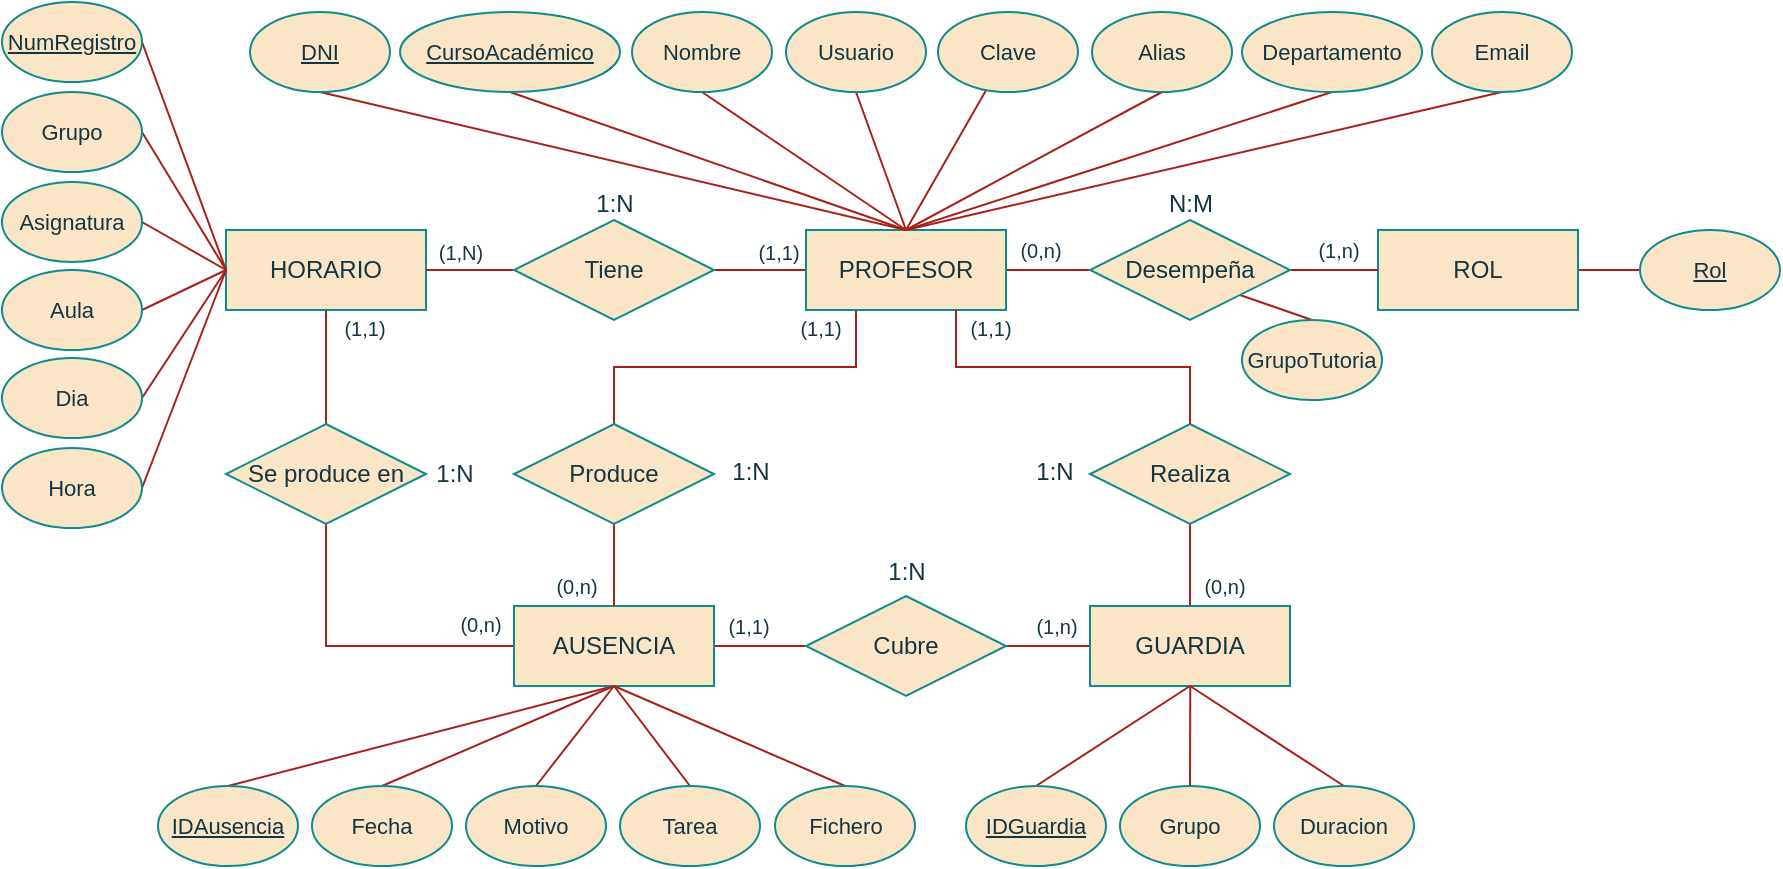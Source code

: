 <mxfile version="26.2.9">
  <diagram name="Página-1" id="VsU_qLbT5S_kWvRLyPEZ">
    <mxGraphModel dx="985" dy="529" grid="0" gridSize="10" guides="1" tooltips="1" connect="1" arrows="1" fold="1" page="1" pageScale="1" pageWidth="1169" pageHeight="827" math="0" shadow="0">
      <root>
        <mxCell id="0" />
        <mxCell id="1" parent="0" />
        <mxCell id="6TsfCFlxb-TRurDlvg3Q-43" value="" style="rounded=0;orthogonalLoop=1;jettySize=auto;html=1;endArrow=none;startFill=0;labelBackgroundColor=none;strokeColor=#A8201A;fontColor=default;" parent="1" source="6TsfCFlxb-TRurDlvg3Q-1" target="6TsfCFlxb-TRurDlvg3Q-37" edge="1">
          <mxGeometry relative="1" as="geometry" />
        </mxCell>
        <mxCell id="6TsfCFlxb-TRurDlvg3Q-49" value="" style="rounded=0;orthogonalLoop=1;jettySize=auto;html=1;endArrow=none;startFill=0;labelBackgroundColor=none;strokeColor=#A8201A;fontColor=default;" parent="1" source="6TsfCFlxb-TRurDlvg3Q-1" target="6TsfCFlxb-TRurDlvg3Q-42" edge="1">
          <mxGeometry relative="1" as="geometry" />
        </mxCell>
        <mxCell id="6TsfCFlxb-TRurDlvg3Q-72" style="edgeStyle=orthogonalEdgeStyle;rounded=0;orthogonalLoop=1;jettySize=auto;html=1;exitX=0.25;exitY=1;exitDx=0;exitDy=0;entryX=0.5;entryY=0;entryDx=0;entryDy=0;endArrow=none;startFill=0;labelBackgroundColor=none;strokeColor=#A8201A;fontColor=default;" parent="1" source="6TsfCFlxb-TRurDlvg3Q-1" target="6TsfCFlxb-TRurDlvg3Q-40" edge="1">
          <mxGeometry relative="1" as="geometry" />
        </mxCell>
        <mxCell id="6TsfCFlxb-TRurDlvg3Q-1" value="PROFESOR" style="rounded=0;whiteSpace=wrap;html=1;labelBackgroundColor=none;fillColor=#FAE5C7;strokeColor=#0F8B8D;fontColor=#143642;" parent="1" vertex="1">
          <mxGeometry x="563" y="302" width="100" height="40" as="geometry" />
        </mxCell>
        <mxCell id="6TsfCFlxb-TRurDlvg3Q-94" value="" style="rounded=0;orthogonalLoop=1;jettySize=auto;html=1;endArrow=none;startFill=0;labelBackgroundColor=none;strokeColor=#A8201A;fontColor=default;" parent="1" source="6TsfCFlxb-TRurDlvg3Q-3" target="6TsfCFlxb-TRurDlvg3Q-93" edge="1">
          <mxGeometry relative="1" as="geometry" />
        </mxCell>
        <mxCell id="6TsfCFlxb-TRurDlvg3Q-3" value="ROL" style="rounded=0;whiteSpace=wrap;html=1;labelBackgroundColor=none;fillColor=#FAE5C7;strokeColor=#0F8B8D;fontColor=#143642;" parent="1" vertex="1">
          <mxGeometry x="849" y="302" width="100" height="40" as="geometry" />
        </mxCell>
        <mxCell id="6TsfCFlxb-TRurDlvg3Q-79" value="" style="edgeStyle=orthogonalEdgeStyle;rounded=0;orthogonalLoop=1;jettySize=auto;html=1;endArrow=none;endFill=1;startFill=0;labelBackgroundColor=none;strokeColor=#A8201A;fontColor=default;" parent="1" source="6TsfCFlxb-TRurDlvg3Q-5" target="6TsfCFlxb-TRurDlvg3Q-41" edge="1">
          <mxGeometry relative="1" as="geometry" />
        </mxCell>
        <mxCell id="6TsfCFlxb-TRurDlvg3Q-5" value="HORARIO" style="rounded=0;whiteSpace=wrap;html=1;labelBackgroundColor=none;fillColor=#FAE5C7;strokeColor=#0F8B8D;fontColor=#143642;" parent="1" vertex="1">
          <mxGeometry x="273" y="302" width="100" height="40" as="geometry" />
        </mxCell>
        <mxCell id="6TsfCFlxb-TRurDlvg3Q-75" value="" style="edgeStyle=orthogonalEdgeStyle;rounded=0;orthogonalLoop=1;jettySize=auto;html=1;endArrow=none;endFill=1;startFill=0;labelBackgroundColor=none;strokeColor=#A8201A;fontColor=default;" parent="1" source="6TsfCFlxb-TRurDlvg3Q-7" target="6TsfCFlxb-TRurDlvg3Q-39" edge="1">
          <mxGeometry relative="1" as="geometry" />
        </mxCell>
        <mxCell id="6TsfCFlxb-TRurDlvg3Q-76" value="" style="edgeStyle=orthogonalEdgeStyle;rounded=0;orthogonalLoop=1;jettySize=auto;html=1;endArrow=none;endFill=1;startFill=0;labelBackgroundColor=none;strokeColor=#A8201A;fontColor=default;" parent="1" source="6TsfCFlxb-TRurDlvg3Q-7" target="6TsfCFlxb-TRurDlvg3Q-38" edge="1">
          <mxGeometry relative="1" as="geometry" />
        </mxCell>
        <mxCell id="6TsfCFlxb-TRurDlvg3Q-7" value="GUARDIA" style="rounded=0;whiteSpace=wrap;html=1;labelBackgroundColor=none;fillColor=#FAE5C7;strokeColor=#0F8B8D;fontColor=#143642;" parent="1" vertex="1">
          <mxGeometry x="705" y="490" width="100" height="40" as="geometry" />
        </mxCell>
        <mxCell id="6TsfCFlxb-TRurDlvg3Q-77" value="" style="edgeStyle=orthogonalEdgeStyle;rounded=0;orthogonalLoop=1;jettySize=auto;html=1;endArrow=none;endFill=1;startFill=0;labelBackgroundColor=none;strokeColor=#A8201A;fontColor=default;" parent="1" source="6TsfCFlxb-TRurDlvg3Q-9" target="6TsfCFlxb-TRurDlvg3Q-38" edge="1">
          <mxGeometry relative="1" as="geometry" />
        </mxCell>
        <mxCell id="6TsfCFlxb-TRurDlvg3Q-78" style="edgeStyle=orthogonalEdgeStyle;rounded=0;orthogonalLoop=1;jettySize=auto;html=1;exitX=0;exitY=0.5;exitDx=0;exitDy=0;entryX=0.5;entryY=1;entryDx=0;entryDy=0;endArrow=none;endFill=1;startFill=0;labelBackgroundColor=none;strokeColor=#A8201A;fontColor=default;" parent="1" source="6TsfCFlxb-TRurDlvg3Q-9" target="6TsfCFlxb-TRurDlvg3Q-41" edge="1">
          <mxGeometry relative="1" as="geometry" />
        </mxCell>
        <mxCell id="6TsfCFlxb-TRurDlvg3Q-103" style="rounded=0;orthogonalLoop=1;jettySize=auto;html=1;exitX=0.5;exitY=1;exitDx=0;exitDy=0;entryX=0.5;entryY=0;entryDx=0;entryDy=0;endArrow=none;startFill=0;labelBackgroundColor=none;strokeColor=#A8201A;fontColor=default;" parent="1" source="6TsfCFlxb-TRurDlvg3Q-9" target="6TsfCFlxb-TRurDlvg3Q-95" edge="1">
          <mxGeometry relative="1" as="geometry" />
        </mxCell>
        <mxCell id="6TsfCFlxb-TRurDlvg3Q-9" value="AUSENCIA" style="rounded=0;whiteSpace=wrap;html=1;labelBackgroundColor=none;fillColor=#FAE5C7;strokeColor=#0F8B8D;fontColor=#143642;" parent="1" vertex="1">
          <mxGeometry x="417" y="490" width="100" height="40" as="geometry" />
        </mxCell>
        <mxCell id="6TsfCFlxb-TRurDlvg3Q-28" style="rounded=0;orthogonalLoop=1;jettySize=auto;html=1;exitX=0.5;exitY=1;exitDx=0;exitDy=0;startArrow=none;startFill=0;endArrow=none;entryX=0.5;entryY=0;entryDx=0;entryDy=0;labelBackgroundColor=none;strokeColor=#A8201A;fontColor=default;" parent="1" source="6TsfCFlxb-TRurDlvg3Q-12" target="6TsfCFlxb-TRurDlvg3Q-1" edge="1">
          <mxGeometry relative="1" as="geometry">
            <mxPoint x="320" y="245" as="sourcePoint" />
          </mxGeometry>
        </mxCell>
        <mxCell id="6TsfCFlxb-TRurDlvg3Q-12" value="&lt;u&gt;DNI&lt;/u&gt;" style="ellipse;whiteSpace=wrap;html=1;fontSize=11;labelBackgroundColor=none;fillColor=#FAE5C7;strokeColor=#0F8B8D;fontColor=#143642;rounded=0;" parent="1" vertex="1">
          <mxGeometry x="285" y="193" width="70" height="40" as="geometry" />
        </mxCell>
        <mxCell id="6TsfCFlxb-TRurDlvg3Q-25" style="rounded=0;orthogonalLoop=1;jettySize=auto;html=1;exitX=0.5;exitY=1;exitDx=0;exitDy=0;startArrow=none;startFill=0;endArrow=none;entryX=0.5;entryY=0;entryDx=0;entryDy=0;labelBackgroundColor=none;strokeColor=#A8201A;fontColor=default;" parent="1" source="6TsfCFlxb-TRurDlvg3Q-13" target="6TsfCFlxb-TRurDlvg3Q-1" edge="1">
          <mxGeometry relative="1" as="geometry">
            <mxPoint x="613" y="300" as="targetPoint" />
          </mxGeometry>
        </mxCell>
        <mxCell id="6TsfCFlxb-TRurDlvg3Q-13" value="Nombre" style="ellipse;whiteSpace=wrap;html=1;fontSize=11;labelBackgroundColor=none;fillColor=#FAE5C7;strokeColor=#0F8B8D;fontColor=#143642;rounded=0;" parent="1" vertex="1">
          <mxGeometry x="476" y="193" width="70" height="40" as="geometry" />
        </mxCell>
        <mxCell id="6TsfCFlxb-TRurDlvg3Q-26" style="rounded=0;orthogonalLoop=1;jettySize=auto;html=1;exitX=0.5;exitY=1;exitDx=0;exitDy=0;startArrow=none;startFill=0;endArrow=none;entryX=0.5;entryY=0;entryDx=0;entryDy=0;labelBackgroundColor=none;strokeColor=#A8201A;fontColor=default;" parent="1" source="6TsfCFlxb-TRurDlvg3Q-14" target="6TsfCFlxb-TRurDlvg3Q-1" edge="1">
          <mxGeometry relative="1" as="geometry">
            <mxPoint x="613" y="300" as="targetPoint" />
          </mxGeometry>
        </mxCell>
        <mxCell id="6TsfCFlxb-TRurDlvg3Q-14" value="Usuario" style="ellipse;whiteSpace=wrap;html=1;fontSize=11;labelBackgroundColor=none;fillColor=#FAE5C7;strokeColor=#0F8B8D;fontColor=#143642;rounded=0;" parent="1" vertex="1">
          <mxGeometry x="553" y="193" width="70" height="40" as="geometry" />
        </mxCell>
        <mxCell id="6TsfCFlxb-TRurDlvg3Q-30" value="" style="rounded=0;orthogonalLoop=1;jettySize=auto;html=1;endArrow=none;startFill=0;entryX=0.5;entryY=0;entryDx=0;entryDy=0;labelBackgroundColor=none;strokeColor=#A8201A;fontColor=default;" parent="1" source="6TsfCFlxb-TRurDlvg3Q-15" target="6TsfCFlxb-TRurDlvg3Q-1" edge="1">
          <mxGeometry relative="1" as="geometry" />
        </mxCell>
        <mxCell id="6TsfCFlxb-TRurDlvg3Q-15" value="Clave" style="ellipse;whiteSpace=wrap;html=1;fontSize=11;labelBackgroundColor=none;fillColor=#FAE5C7;strokeColor=#0F8B8D;fontColor=#143642;rounded=0;" parent="1" vertex="1">
          <mxGeometry x="629" y="193" width="70" height="40" as="geometry" />
        </mxCell>
        <mxCell id="6TsfCFlxb-TRurDlvg3Q-24" style="rounded=0;orthogonalLoop=1;jettySize=auto;html=1;exitX=0.5;exitY=1;exitDx=0;exitDy=0;startArrow=none;startFill=0;endArrow=none;entryX=0.5;entryY=0;entryDx=0;entryDy=0;labelBackgroundColor=none;strokeColor=#A8201A;fontColor=default;" parent="1" source="6TsfCFlxb-TRurDlvg3Q-16" target="6TsfCFlxb-TRurDlvg3Q-1" edge="1">
          <mxGeometry relative="1" as="geometry">
            <mxPoint x="613" y="300" as="targetPoint" />
          </mxGeometry>
        </mxCell>
        <mxCell id="6TsfCFlxb-TRurDlvg3Q-16" value="&lt;u&gt;CursoAcadémico&lt;/u&gt;" style="ellipse;whiteSpace=wrap;html=1;fontSize=11;labelBackgroundColor=none;fillColor=#FAE5C7;strokeColor=#0F8B8D;fontColor=#143642;rounded=0;" parent="1" vertex="1">
          <mxGeometry x="360" y="193" width="110" height="40" as="geometry" />
        </mxCell>
        <mxCell id="6TsfCFlxb-TRurDlvg3Q-34" style="rounded=0;orthogonalLoop=1;jettySize=auto;html=1;exitX=0.5;exitY=1;exitDx=0;exitDy=0;entryX=0.5;entryY=0;entryDx=0;entryDy=0;endArrow=none;startFill=0;strokeColor=#A8201A;labelBackgroundColor=none;fontColor=default;" parent="1" source="6TsfCFlxb-TRurDlvg3Q-17" target="6TsfCFlxb-TRurDlvg3Q-1" edge="1">
          <mxGeometry relative="1" as="geometry" />
        </mxCell>
        <mxCell id="6TsfCFlxb-TRurDlvg3Q-17" value="Email" style="ellipse;whiteSpace=wrap;html=1;strokeColor=#0F8B8D;fontColor=#143642;fontSize=11;labelBackgroundColor=none;fillColor=#FAE5C7;rounded=0;" parent="1" vertex="1">
          <mxGeometry x="876" y="193" width="70" height="40" as="geometry" />
        </mxCell>
        <mxCell id="6TsfCFlxb-TRurDlvg3Q-33" style="rounded=0;orthogonalLoop=1;jettySize=auto;html=1;exitX=0.5;exitY=1;exitDx=0;exitDy=0;entryX=0.5;entryY=0;entryDx=0;entryDy=0;endArrow=none;startFill=0;strokeColor=#A8201A;labelBackgroundColor=none;fontColor=default;" parent="1" source="6TsfCFlxb-TRurDlvg3Q-18" target="6TsfCFlxb-TRurDlvg3Q-1" edge="1">
          <mxGeometry relative="1" as="geometry" />
        </mxCell>
        <mxCell id="6TsfCFlxb-TRurDlvg3Q-18" value="Departamento" style="ellipse;whiteSpace=wrap;html=1;strokeColor=#0F8B8D;fontColor=#143642;fontSize=11;labelBackgroundColor=none;fillColor=#FAE5C7;rounded=0;" parent="1" vertex="1">
          <mxGeometry x="781" y="193" width="90" height="40" as="geometry" />
        </mxCell>
        <mxCell id="6TsfCFlxb-TRurDlvg3Q-32" style="rounded=0;orthogonalLoop=1;jettySize=auto;html=1;exitX=0.5;exitY=1;exitDx=0;exitDy=0;entryX=0.5;entryY=0;entryDx=0;entryDy=0;endArrow=none;startFill=0;labelBackgroundColor=none;strokeColor=#A8201A;fontColor=default;" parent="1" source="6TsfCFlxb-TRurDlvg3Q-20" target="6TsfCFlxb-TRurDlvg3Q-1" edge="1">
          <mxGeometry relative="1" as="geometry" />
        </mxCell>
        <mxCell id="6TsfCFlxb-TRurDlvg3Q-20" value="Alias" style="ellipse;whiteSpace=wrap;html=1;fontSize=11;labelBackgroundColor=none;fillColor=#FAE5C7;strokeColor=#0F8B8D;fontColor=#143642;rounded=0;" parent="1" vertex="1">
          <mxGeometry x="706" y="193" width="70" height="40" as="geometry" />
        </mxCell>
        <mxCell id="6TsfCFlxb-TRurDlvg3Q-44" style="rounded=0;orthogonalLoop=1;jettySize=auto;html=1;exitX=1;exitY=0.5;exitDx=0;exitDy=0;entryX=0;entryY=0.5;entryDx=0;entryDy=0;endArrow=none;startFill=0;labelBackgroundColor=none;strokeColor=#A8201A;fontColor=default;" parent="1" source="6TsfCFlxb-TRurDlvg3Q-37" target="6TsfCFlxb-TRurDlvg3Q-3" edge="1">
          <mxGeometry relative="1" as="geometry" />
        </mxCell>
        <mxCell id="6TsfCFlxb-TRurDlvg3Q-118" style="rounded=0;orthogonalLoop=1;jettySize=auto;html=1;exitX=1;exitY=1;exitDx=0;exitDy=0;entryX=0.5;entryY=0;entryDx=0;entryDy=0;endArrow=none;startFill=0;strokeColor=#A8201A;" parent="1" source="6TsfCFlxb-TRurDlvg3Q-37" target="6TsfCFlxb-TRurDlvg3Q-117" edge="1">
          <mxGeometry relative="1" as="geometry" />
        </mxCell>
        <mxCell id="6TsfCFlxb-TRurDlvg3Q-37" value="Desempeña" style="rhombus;whiteSpace=wrap;html=1;labelBackgroundColor=none;fillColor=#FAE5C7;strokeColor=#0F8B8D;fontColor=#143642;rounded=0;" parent="1" vertex="1">
          <mxGeometry x="705" y="297" width="100" height="50" as="geometry" />
        </mxCell>
        <mxCell id="6TsfCFlxb-TRurDlvg3Q-38" value="Cubre" style="rhombus;whiteSpace=wrap;html=1;labelBackgroundColor=none;fillColor=#FAE5C7;strokeColor=#0F8B8D;fontColor=#143642;rounded=0;" parent="1" vertex="1">
          <mxGeometry x="563" y="485" width="100" height="50" as="geometry" />
        </mxCell>
        <mxCell id="6TsfCFlxb-TRurDlvg3Q-39" value="Realiza" style="rhombus;whiteSpace=wrap;html=1;labelBackgroundColor=none;fillColor=#FAE5C7;strokeColor=#0F8B8D;fontColor=#143642;rounded=0;" parent="1" vertex="1">
          <mxGeometry x="705" y="399" width="100" height="50" as="geometry" />
        </mxCell>
        <mxCell id="6TsfCFlxb-TRurDlvg3Q-74" value="" style="edgeStyle=orthogonalEdgeStyle;rounded=0;orthogonalLoop=1;jettySize=auto;html=1;endArrow=none;endFill=1;startFill=0;labelBackgroundColor=none;strokeColor=#A8201A;fontColor=default;" parent="1" source="6TsfCFlxb-TRurDlvg3Q-40" target="6TsfCFlxb-TRurDlvg3Q-9" edge="1">
          <mxGeometry relative="1" as="geometry" />
        </mxCell>
        <mxCell id="6TsfCFlxb-TRurDlvg3Q-40" value="Produce" style="rhombus;whiteSpace=wrap;html=1;labelBackgroundColor=none;fillColor=#FAE5C7;strokeColor=#0F8B8D;fontColor=#143642;rounded=0;" parent="1" vertex="1">
          <mxGeometry x="417" y="399" width="100" height="50" as="geometry" />
        </mxCell>
        <mxCell id="6TsfCFlxb-TRurDlvg3Q-41" value="Se produce en" style="rhombus;whiteSpace=wrap;html=1;labelBackgroundColor=none;fillColor=#FAE5C7;strokeColor=#0F8B8D;fontColor=#143642;rounded=0;" parent="1" vertex="1">
          <mxGeometry x="273" y="399" width="100" height="50" as="geometry" />
        </mxCell>
        <mxCell id="6TsfCFlxb-TRurDlvg3Q-50" value="" style="rounded=0;orthogonalLoop=1;jettySize=auto;html=1;endArrow=none;startFill=0;labelBackgroundColor=none;strokeColor=#A8201A;fontColor=default;" parent="1" source="6TsfCFlxb-TRurDlvg3Q-42" target="6TsfCFlxb-TRurDlvg3Q-5" edge="1">
          <mxGeometry relative="1" as="geometry" />
        </mxCell>
        <mxCell id="6TsfCFlxb-TRurDlvg3Q-42" value="Tiene" style="rhombus;whiteSpace=wrap;html=1;labelBackgroundColor=none;fillColor=#FAE5C7;strokeColor=#0F8B8D;fontColor=#143642;rounded=0;" parent="1" vertex="1">
          <mxGeometry x="417" y="297" width="100" height="50" as="geometry" />
        </mxCell>
        <mxCell id="6TsfCFlxb-TRurDlvg3Q-45" value="&lt;font style=&quot;font-size: 10px;&quot;&gt;(1,n)&lt;/font&gt;" style="text;html=1;align=center;verticalAlign=middle;whiteSpace=wrap;rounded=0;labelBackgroundColor=none;fontColor=#143642;" parent="1" vertex="1">
          <mxGeometry x="812" y="303.5" width="35" height="17" as="geometry" />
        </mxCell>
        <mxCell id="6TsfCFlxb-TRurDlvg3Q-47" value="&lt;font style=&quot;font-size: 10px;&quot;&gt;(0,n)&lt;/font&gt;" style="text;html=1;align=center;verticalAlign=middle;whiteSpace=wrap;rounded=0;labelBackgroundColor=none;fontColor=#143642;" parent="1" vertex="1">
          <mxGeometry x="663" y="303.5" width="35" height="17" as="geometry" />
        </mxCell>
        <mxCell id="6TsfCFlxb-TRurDlvg3Q-48" value="1:N" style="text;html=1;align=center;verticalAlign=middle;whiteSpace=wrap;rounded=0;labelBackgroundColor=none;fontColor=#143642;" parent="1" vertex="1">
          <mxGeometry x="449.5" y="280" width="35" height="17" as="geometry" />
        </mxCell>
        <mxCell id="6TsfCFlxb-TRurDlvg3Q-51" value="&lt;font style=&quot;font-size: 10px;&quot;&gt;(1,1)&lt;/font&gt;" style="text;html=1;align=center;verticalAlign=middle;whiteSpace=wrap;rounded=0;labelBackgroundColor=none;fontColor=#143642;" parent="1" vertex="1">
          <mxGeometry x="532" y="304.5" width="35" height="17" as="geometry" />
        </mxCell>
        <mxCell id="6TsfCFlxb-TRurDlvg3Q-52" value="&lt;font style=&quot;font-size: 10px;&quot;&gt;(1,N)&lt;/font&gt;" style="text;html=1;align=center;verticalAlign=middle;whiteSpace=wrap;rounded=0;labelBackgroundColor=none;fontColor=#143642;" parent="1" vertex="1">
          <mxGeometry x="373" y="304.5" width="35" height="17" as="geometry" />
        </mxCell>
        <mxCell id="6TsfCFlxb-TRurDlvg3Q-53" value="N:M" style="text;html=1;align=center;verticalAlign=middle;whiteSpace=wrap;rounded=0;labelBackgroundColor=none;fontColor=#143642;" parent="1" vertex="1">
          <mxGeometry x="737.5" y="280" width="35" height="17" as="geometry" />
        </mxCell>
        <mxCell id="6TsfCFlxb-TRurDlvg3Q-63" style="rounded=0;orthogonalLoop=1;jettySize=auto;html=1;exitX=1;exitY=0.5;exitDx=0;exitDy=0;entryX=0;entryY=0.5;entryDx=0;entryDy=0;endArrow=none;startFill=0;labelBackgroundColor=none;strokeColor=#A8201A;fontColor=default;" parent="1" source="6TsfCFlxb-TRurDlvg3Q-54" target="6TsfCFlxb-TRurDlvg3Q-5" edge="1">
          <mxGeometry relative="1" as="geometry" />
        </mxCell>
        <mxCell id="6TsfCFlxb-TRurDlvg3Q-54" value="&lt;u&gt;NumRegistro&lt;/u&gt;" style="ellipse;whiteSpace=wrap;html=1;fontSize=11;labelBackgroundColor=none;fillColor=#FAE5C7;strokeColor=#0F8B8D;fontColor=#143642;rounded=0;" parent="1" vertex="1">
          <mxGeometry x="161" y="188" width="70" height="40" as="geometry" />
        </mxCell>
        <mxCell id="6TsfCFlxb-TRurDlvg3Q-65" style="rounded=0;orthogonalLoop=1;jettySize=auto;html=1;exitX=1;exitY=0.5;exitDx=0;exitDy=0;entryX=0;entryY=0.5;entryDx=0;entryDy=0;endArrow=none;startFill=0;labelBackgroundColor=none;strokeColor=#A8201A;fontColor=default;" parent="1" source="6TsfCFlxb-TRurDlvg3Q-55" target="6TsfCFlxb-TRurDlvg3Q-5" edge="1">
          <mxGeometry relative="1" as="geometry" />
        </mxCell>
        <mxCell id="6TsfCFlxb-TRurDlvg3Q-55" value="Grupo" style="ellipse;whiteSpace=wrap;html=1;fontSize=11;labelBackgroundColor=none;fillColor=#FAE5C7;strokeColor=#0F8B8D;fontColor=#143642;rounded=0;" parent="1" vertex="1">
          <mxGeometry x="161" y="233" width="70" height="40" as="geometry" />
        </mxCell>
        <mxCell id="6TsfCFlxb-TRurDlvg3Q-67" style="rounded=0;orthogonalLoop=1;jettySize=auto;html=1;exitX=1;exitY=0.5;exitDx=0;exitDy=0;endArrow=none;startFill=0;entryX=0;entryY=0.5;entryDx=0;entryDy=0;labelBackgroundColor=none;strokeColor=#A8201A;fontColor=default;" parent="1" source="6TsfCFlxb-TRurDlvg3Q-57" target="6TsfCFlxb-TRurDlvg3Q-5" edge="1">
          <mxGeometry relative="1" as="geometry" />
        </mxCell>
        <mxCell id="6TsfCFlxb-TRurDlvg3Q-57" value="Asignatura" style="ellipse;whiteSpace=wrap;html=1;fontSize=11;labelBackgroundColor=none;fillColor=#FAE5C7;strokeColor=#0F8B8D;fontColor=#143642;rounded=0;" parent="1" vertex="1">
          <mxGeometry x="161" y="278" width="70" height="40" as="geometry" />
        </mxCell>
        <mxCell id="6TsfCFlxb-TRurDlvg3Q-68" style="rounded=0;orthogonalLoop=1;jettySize=auto;html=1;exitX=1;exitY=0.5;exitDx=0;exitDy=0;entryX=0;entryY=0.5;entryDx=0;entryDy=0;endArrow=none;startFill=0;labelBackgroundColor=none;strokeColor=#A8201A;fontColor=default;" parent="1" source="6TsfCFlxb-TRurDlvg3Q-58" target="6TsfCFlxb-TRurDlvg3Q-5" edge="1">
          <mxGeometry relative="1" as="geometry" />
        </mxCell>
        <mxCell id="6TsfCFlxb-TRurDlvg3Q-58" value="Aula" style="ellipse;whiteSpace=wrap;html=1;fontSize=11;labelBackgroundColor=none;fillColor=#FAE5C7;strokeColor=#0F8B8D;fontColor=#143642;rounded=0;" parent="1" vertex="1">
          <mxGeometry x="161" y="322" width="70" height="40" as="geometry" />
        </mxCell>
        <mxCell id="6TsfCFlxb-TRurDlvg3Q-69" style="rounded=0;orthogonalLoop=1;jettySize=auto;html=1;exitX=1;exitY=0.5;exitDx=0;exitDy=0;entryX=0;entryY=0.5;entryDx=0;entryDy=0;endArrow=none;startFill=0;labelBackgroundColor=none;strokeColor=#A8201A;fontColor=default;" parent="1" source="6TsfCFlxb-TRurDlvg3Q-59" target="6TsfCFlxb-TRurDlvg3Q-5" edge="1">
          <mxGeometry relative="1" as="geometry" />
        </mxCell>
        <mxCell id="6TsfCFlxb-TRurDlvg3Q-59" value="Dia" style="ellipse;whiteSpace=wrap;html=1;fontSize=11;labelBackgroundColor=none;fillColor=#FAE5C7;strokeColor=#0F8B8D;fontColor=#143642;rounded=0;" parent="1" vertex="1">
          <mxGeometry x="161" y="366" width="70" height="40" as="geometry" />
        </mxCell>
        <mxCell id="6TsfCFlxb-TRurDlvg3Q-70" style="rounded=0;orthogonalLoop=1;jettySize=auto;html=1;exitX=1;exitY=0.5;exitDx=0;exitDy=0;entryX=0;entryY=0.5;entryDx=0;entryDy=0;endArrow=none;startFill=0;labelBackgroundColor=none;strokeColor=#A8201A;fontColor=default;" parent="1" source="6TsfCFlxb-TRurDlvg3Q-60" target="6TsfCFlxb-TRurDlvg3Q-5" edge="1">
          <mxGeometry relative="1" as="geometry" />
        </mxCell>
        <mxCell id="6TsfCFlxb-TRurDlvg3Q-60" value="Hora" style="ellipse;whiteSpace=wrap;html=1;fontSize=11;labelBackgroundColor=none;fillColor=#FAE5C7;strokeColor=#0F8B8D;fontColor=#143642;rounded=0;" parent="1" vertex="1">
          <mxGeometry x="161" y="411" width="70" height="40" as="geometry" />
        </mxCell>
        <mxCell id="6TsfCFlxb-TRurDlvg3Q-73" style="edgeStyle=orthogonalEdgeStyle;rounded=0;orthogonalLoop=1;jettySize=auto;html=1;exitX=0.75;exitY=1;exitDx=0;exitDy=0;entryX=0.5;entryY=0;entryDx=0;entryDy=0;endArrow=none;startFill=0;labelBackgroundColor=none;strokeColor=#A8201A;fontColor=default;" parent="1" source="6TsfCFlxb-TRurDlvg3Q-1" target="6TsfCFlxb-TRurDlvg3Q-39" edge="1">
          <mxGeometry relative="1" as="geometry" />
        </mxCell>
        <mxCell id="6TsfCFlxb-TRurDlvg3Q-80" value="&lt;font style=&quot;font-size: 10px;&quot;&gt;(1,1)&lt;/font&gt;" style="text;html=1;align=center;verticalAlign=middle;whiteSpace=wrap;rounded=0;labelBackgroundColor=none;fontColor=#143642;" parent="1" vertex="1">
          <mxGeometry x="325" y="342" width="35" height="17" as="geometry" />
        </mxCell>
        <mxCell id="6TsfCFlxb-TRurDlvg3Q-81" value="&lt;font style=&quot;font-size: 10px;&quot;&gt;(0,n)&lt;/font&gt;" style="text;html=1;align=center;verticalAlign=middle;whiteSpace=wrap;rounded=0;labelBackgroundColor=none;fontColor=#143642;" parent="1" vertex="1">
          <mxGeometry x="383" y="490" width="35" height="17" as="geometry" />
        </mxCell>
        <mxCell id="6TsfCFlxb-TRurDlvg3Q-82" value="1:N" style="text;html=1;align=center;verticalAlign=middle;whiteSpace=wrap;rounded=0;labelBackgroundColor=none;fontColor=#143642;" parent="1" vertex="1">
          <mxGeometry x="370" y="415" width="35" height="17" as="geometry" />
        </mxCell>
        <mxCell id="6TsfCFlxb-TRurDlvg3Q-84" value="1:N" style="text;html=1;align=center;verticalAlign=middle;whiteSpace=wrap;rounded=0;labelBackgroundColor=none;fontColor=#143642;" parent="1" vertex="1">
          <mxGeometry x="596" y="464" width="35" height="17" as="geometry" />
        </mxCell>
        <mxCell id="6TsfCFlxb-TRurDlvg3Q-86" value="&lt;font style=&quot;font-size: 10px;&quot;&gt;(0,n)&lt;/font&gt;" style="text;html=1;align=center;verticalAlign=middle;whiteSpace=wrap;rounded=0;labelBackgroundColor=none;fontColor=#143642;" parent="1" vertex="1">
          <mxGeometry x="431" y="471.5" width="35" height="17" as="geometry" />
        </mxCell>
        <mxCell id="6TsfCFlxb-TRurDlvg3Q-87" value="&lt;font style=&quot;font-size: 10px;&quot;&gt;(1,1)&lt;/font&gt;" style="text;html=1;align=center;verticalAlign=middle;whiteSpace=wrap;rounded=0;labelBackgroundColor=none;fontColor=#143642;" parent="1" vertex="1">
          <mxGeometry x="553" y="342" width="35" height="17" as="geometry" />
        </mxCell>
        <mxCell id="6TsfCFlxb-TRurDlvg3Q-88" value="&lt;font style=&quot;font-size: 10px;&quot;&gt;(1,1)&lt;/font&gt;" style="text;html=1;align=center;verticalAlign=middle;whiteSpace=wrap;rounded=0;labelBackgroundColor=none;fontColor=#143642;" parent="1" vertex="1">
          <mxGeometry x="638" y="342" width="35" height="17" as="geometry" />
        </mxCell>
        <mxCell id="6TsfCFlxb-TRurDlvg3Q-89" value="&lt;font style=&quot;font-size: 10px;&quot;&gt;(0,n)&lt;/font&gt;" style="text;html=1;align=center;verticalAlign=middle;whiteSpace=wrap;rounded=0;labelBackgroundColor=none;fontColor=#143642;" parent="1" vertex="1">
          <mxGeometry x="755" y="471" width="35" height="17" as="geometry" />
        </mxCell>
        <mxCell id="6TsfCFlxb-TRurDlvg3Q-93" value="&lt;u&gt;Rol&lt;/u&gt;" style="ellipse;whiteSpace=wrap;html=1;fontSize=11;labelBackgroundColor=none;fillColor=#FAE5C7;strokeColor=#0F8B8D;fontColor=#143642;rounded=0;" parent="1" vertex="1">
          <mxGeometry x="980" y="302" width="70" height="40" as="geometry" />
        </mxCell>
        <mxCell id="6TsfCFlxb-TRurDlvg3Q-95" value="&lt;u&gt;IDAusencia&lt;/u&gt;" style="ellipse;whiteSpace=wrap;html=1;fontSize=11;labelBackgroundColor=none;fillColor=#FAE5C7;strokeColor=#0F8B8D;fontColor=#143642;rounded=0;" parent="1" vertex="1">
          <mxGeometry x="239" y="580" width="70" height="40" as="geometry" />
        </mxCell>
        <mxCell id="6TsfCFlxb-TRurDlvg3Q-104" style="rounded=0;orthogonalLoop=1;jettySize=auto;html=1;exitX=0.5;exitY=0;exitDx=0;exitDy=0;entryX=0.5;entryY=1;entryDx=0;entryDy=0;endArrow=none;startFill=0;labelBackgroundColor=none;strokeColor=#A8201A;fontColor=default;" parent="1" source="6TsfCFlxb-TRurDlvg3Q-96" target="6TsfCFlxb-TRurDlvg3Q-9" edge="1">
          <mxGeometry relative="1" as="geometry" />
        </mxCell>
        <mxCell id="6TsfCFlxb-TRurDlvg3Q-96" value="Fecha" style="ellipse;whiteSpace=wrap;html=1;fontSize=11;labelBackgroundColor=none;fillColor=#FAE5C7;strokeColor=#0F8B8D;fontColor=#143642;rounded=0;" parent="1" vertex="1">
          <mxGeometry x="316" y="580" width="70" height="40" as="geometry" />
        </mxCell>
        <mxCell id="6TsfCFlxb-TRurDlvg3Q-105" style="rounded=0;orthogonalLoop=1;jettySize=auto;html=1;exitX=0.5;exitY=0;exitDx=0;exitDy=0;entryX=0.5;entryY=1;entryDx=0;entryDy=0;endArrow=none;startFill=0;labelBackgroundColor=none;strokeColor=#A8201A;fontColor=default;" parent="1" source="6TsfCFlxb-TRurDlvg3Q-97" target="6TsfCFlxb-TRurDlvg3Q-9" edge="1">
          <mxGeometry relative="1" as="geometry" />
        </mxCell>
        <mxCell id="6TsfCFlxb-TRurDlvg3Q-97" value="Motivo" style="ellipse;whiteSpace=wrap;html=1;fontSize=11;labelBackgroundColor=none;fillColor=#FAE5C7;strokeColor=#0F8B8D;fontColor=#143642;rounded=0;" parent="1" vertex="1">
          <mxGeometry x="393" y="580" width="70" height="40" as="geometry" />
        </mxCell>
        <mxCell id="6TsfCFlxb-TRurDlvg3Q-106" style="rounded=0;orthogonalLoop=1;jettySize=auto;html=1;exitX=0.5;exitY=0;exitDx=0;exitDy=0;entryX=0.5;entryY=1;entryDx=0;entryDy=0;endArrow=none;startFill=0;labelBackgroundColor=none;strokeColor=#A8201A;fontColor=default;" parent="1" source="6TsfCFlxb-TRurDlvg3Q-98" target="6TsfCFlxb-TRurDlvg3Q-9" edge="1">
          <mxGeometry relative="1" as="geometry" />
        </mxCell>
        <mxCell id="6TsfCFlxb-TRurDlvg3Q-98" value="Fichero" style="ellipse;whiteSpace=wrap;html=1;fontSize=11;labelBackgroundColor=none;fillColor=#FAE5C7;strokeColor=#0F8B8D;fontColor=#143642;rounded=0;" parent="1" vertex="1">
          <mxGeometry x="547.5" y="580" width="70" height="40" as="geometry" />
        </mxCell>
        <mxCell id="6TsfCFlxb-TRurDlvg3Q-107" style="rounded=0;orthogonalLoop=1;jettySize=auto;html=1;exitX=0.5;exitY=0;exitDx=0;exitDy=0;endArrow=none;startFill=0;entryX=0.5;entryY=1;entryDx=0;entryDy=0;labelBackgroundColor=none;strokeColor=#A8201A;fontColor=default;" parent="1" source="6TsfCFlxb-TRurDlvg3Q-99" target="6TsfCFlxb-TRurDlvg3Q-7" edge="1">
          <mxGeometry relative="1" as="geometry" />
        </mxCell>
        <mxCell id="6TsfCFlxb-TRurDlvg3Q-99" value="&lt;u&gt;IDGuardia&lt;/u&gt;" style="ellipse;whiteSpace=wrap;html=1;fontSize=11;labelBackgroundColor=none;fillColor=#FAE5C7;strokeColor=#0F8B8D;fontColor=#143642;rounded=0;" parent="1" vertex="1">
          <mxGeometry x="643" y="580" width="70" height="40" as="geometry" />
        </mxCell>
        <mxCell id="6TsfCFlxb-TRurDlvg3Q-108" style="rounded=0;orthogonalLoop=1;jettySize=auto;html=1;exitX=0.5;exitY=0;exitDx=0;exitDy=0;endArrow=none;startFill=0;labelBackgroundColor=none;strokeColor=#A8201A;fontColor=default;" parent="1" source="6TsfCFlxb-TRurDlvg3Q-100" edge="1">
          <mxGeometry relative="1" as="geometry">
            <mxPoint x="755.143" y="530" as="targetPoint" />
          </mxGeometry>
        </mxCell>
        <mxCell id="6TsfCFlxb-TRurDlvg3Q-100" value="Grupo" style="ellipse;whiteSpace=wrap;html=1;fontSize=11;labelBackgroundColor=none;fillColor=#FAE5C7;strokeColor=#0F8B8D;fontColor=#143642;rounded=0;" parent="1" vertex="1">
          <mxGeometry x="720" y="580" width="70" height="40" as="geometry" />
        </mxCell>
        <mxCell id="6TsfCFlxb-TRurDlvg3Q-109" style="rounded=0;orthogonalLoop=1;jettySize=auto;html=1;exitX=0.5;exitY=0;exitDx=0;exitDy=0;endArrow=none;startFill=0;entryX=0.5;entryY=1;entryDx=0;entryDy=0;labelBackgroundColor=none;strokeColor=#A8201A;fontColor=default;" parent="1" source="6TsfCFlxb-TRurDlvg3Q-101" target="6TsfCFlxb-TRurDlvg3Q-7" edge="1">
          <mxGeometry relative="1" as="geometry" />
        </mxCell>
        <mxCell id="6TsfCFlxb-TRurDlvg3Q-101" value="Duracion" style="ellipse;whiteSpace=wrap;html=1;fontSize=11;labelBackgroundColor=none;fillColor=#FAE5C7;strokeColor=#0F8B8D;fontColor=#143642;rounded=0;" parent="1" vertex="1">
          <mxGeometry x="797" y="580" width="70" height="40" as="geometry" />
        </mxCell>
        <mxCell id="6TsfCFlxb-TRurDlvg3Q-110" value="&lt;font style=&quot;font-size: 10px;&quot;&gt;(1,n)&lt;/font&gt;" style="text;html=1;align=center;verticalAlign=middle;whiteSpace=wrap;rounded=0;labelBackgroundColor=none;fontColor=#143642;" parent="1" vertex="1">
          <mxGeometry x="671" y="491" width="35" height="17" as="geometry" />
        </mxCell>
        <mxCell id="6TsfCFlxb-TRurDlvg3Q-112" value="&lt;font style=&quot;font-size: 10px;&quot;&gt;(1,1)&lt;/font&gt;" style="text;html=1;align=center;verticalAlign=middle;whiteSpace=wrap;rounded=0;labelBackgroundColor=none;fontColor=#143642;" parent="1" vertex="1">
          <mxGeometry x="517" y="491" width="35" height="17" as="geometry" />
        </mxCell>
        <mxCell id="6TsfCFlxb-TRurDlvg3Q-114" value="1:N" style="text;html=1;align=center;verticalAlign=middle;whiteSpace=wrap;rounded=0;labelBackgroundColor=none;fontColor=#143642;" parent="1" vertex="1">
          <mxGeometry x="518" y="414" width="35" height="17" as="geometry" />
        </mxCell>
        <mxCell id="6TsfCFlxb-TRurDlvg3Q-115" value="1:N" style="text;html=1;align=center;verticalAlign=middle;whiteSpace=wrap;rounded=0;labelBackgroundColor=none;fontColor=#143642;" parent="1" vertex="1">
          <mxGeometry x="670" y="414" width="35" height="17" as="geometry" />
        </mxCell>
        <mxCell id="6TsfCFlxb-TRurDlvg3Q-117" value="GrupoTutoria" style="ellipse;whiteSpace=wrap;html=1;fontSize=11;labelBackgroundColor=none;fillColor=#FAE5C7;strokeColor=#0F8B8D;fontColor=#143642;rounded=0;" parent="1" vertex="1">
          <mxGeometry x="781" y="347" width="70" height="40" as="geometry" />
        </mxCell>
        <mxCell id="h_n839WisMa8emFtC7de-3" style="rounded=0;orthogonalLoop=1;jettySize=auto;html=1;exitX=0.5;exitY=0;exitDx=0;exitDy=0;endArrow=none;startFill=0;entryX=0.5;entryY=1;entryDx=0;entryDy=0;strokeColor=#A8201A;" edge="1" parent="1" source="h_n839WisMa8emFtC7de-2" target="6TsfCFlxb-TRurDlvg3Q-9">
          <mxGeometry relative="1" as="geometry" />
        </mxCell>
        <mxCell id="h_n839WisMa8emFtC7de-2" value="Tarea" style="ellipse;whiteSpace=wrap;html=1;fontSize=11;labelBackgroundColor=none;fillColor=#FAE5C7;strokeColor=#0F8B8D;fontColor=#143642;rounded=0;" vertex="1" parent="1">
          <mxGeometry x="470" y="580" width="70" height="40" as="geometry" />
        </mxCell>
      </root>
    </mxGraphModel>
  </diagram>
</mxfile>

